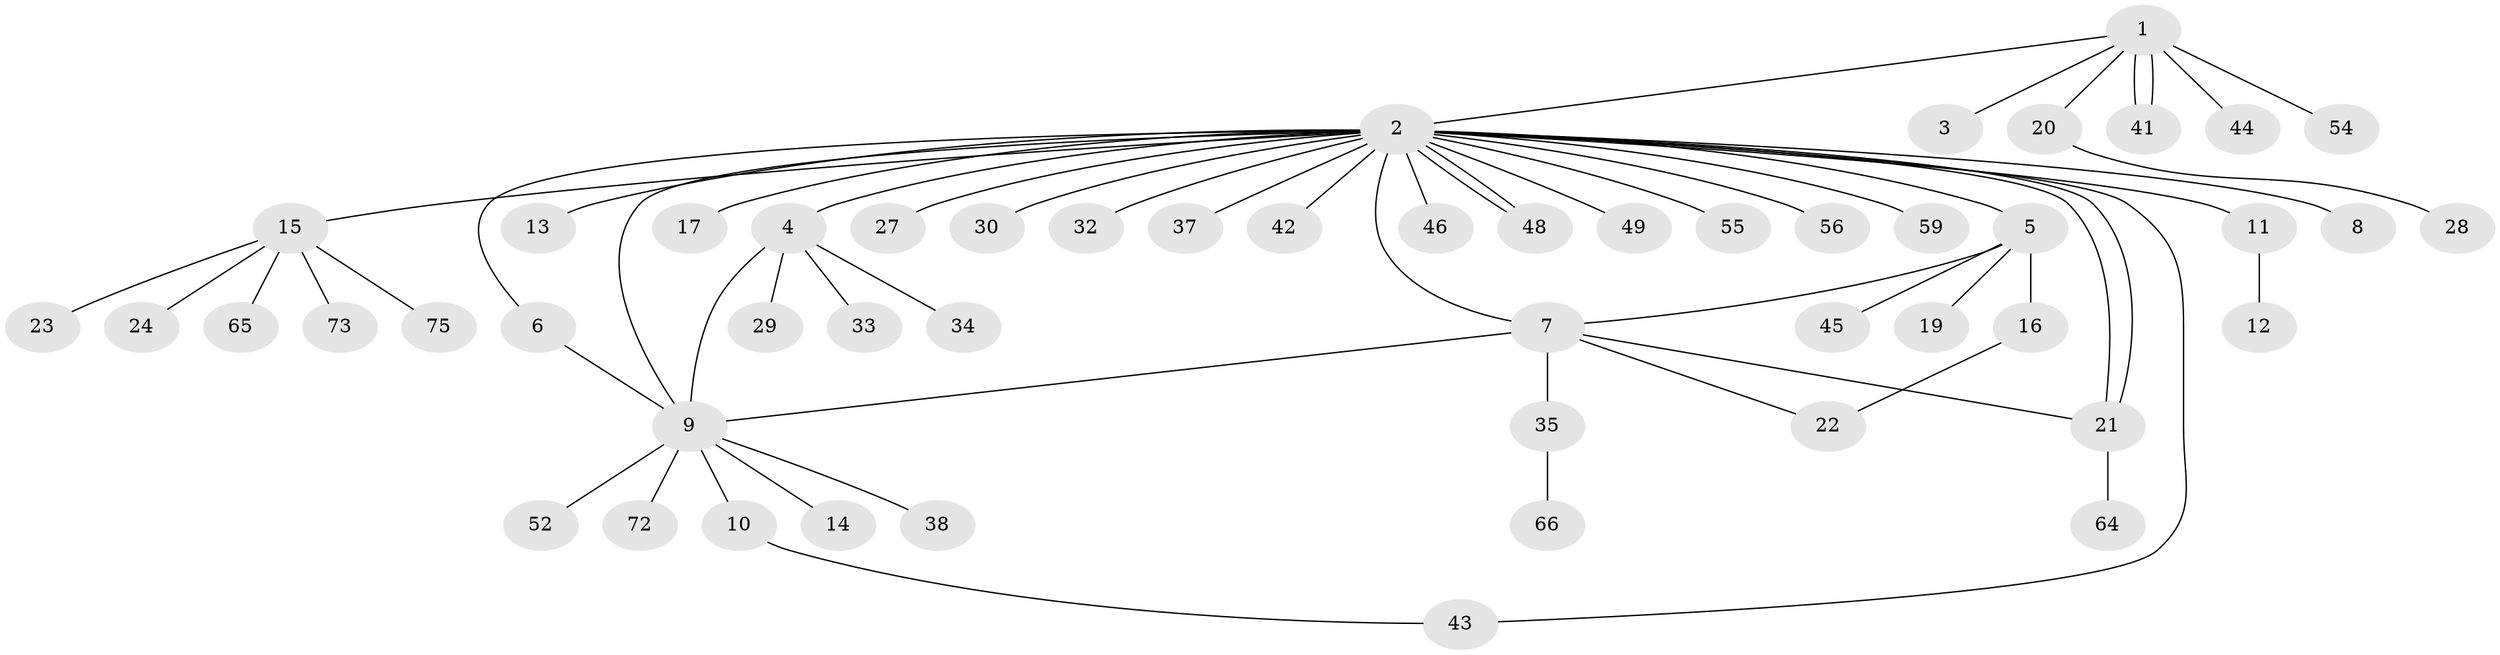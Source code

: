 // original degree distribution, {7: 0.013333333333333334, 28: 0.013333333333333334, 1: 0.6133333333333333, 6: 0.02666666666666667, 5: 0.04, 2: 0.21333333333333335, 9: 0.02666666666666667, 3: 0.02666666666666667, 4: 0.02666666666666667}
// Generated by graph-tools (version 1.1) at 2025/18/03/04/25 18:18:22]
// undirected, 52 vertices, 61 edges
graph export_dot {
graph [start="1"]
  node [color=gray90,style=filled];
  1;
  2;
  3;
  4 [super="+62+18+36"];
  5;
  6;
  7 [super="+67+51+39+57+26+25"];
  8;
  9;
  10;
  11;
  12;
  13;
  14;
  15;
  16 [super="+47"];
  17;
  19 [super="+61"];
  20;
  21;
  22;
  23;
  24;
  27;
  28 [super="+31"];
  29 [super="+71"];
  30;
  32;
  33;
  34;
  35;
  37;
  38;
  41;
  42;
  43;
  44;
  45;
  46;
  48;
  49;
  52 [super="+53"];
  54;
  55 [super="+60"];
  56;
  59;
  64;
  65;
  66;
  72;
  73;
  75;
  1 -- 2;
  1 -- 3;
  1 -- 20;
  1 -- 41;
  1 -- 41;
  1 -- 44;
  1 -- 54;
  2 -- 4 [weight=2];
  2 -- 5;
  2 -- 6;
  2 -- 7 [weight=2];
  2 -- 8;
  2 -- 9;
  2 -- 11;
  2 -- 13;
  2 -- 15;
  2 -- 17;
  2 -- 21;
  2 -- 21;
  2 -- 27;
  2 -- 30;
  2 -- 32;
  2 -- 37;
  2 -- 42;
  2 -- 43;
  2 -- 46;
  2 -- 48;
  2 -- 48;
  2 -- 49;
  2 -- 55;
  2 -- 56;
  2 -- 59;
  4 -- 9;
  4 -- 29;
  4 -- 33;
  4 -- 34;
  5 -- 16;
  5 -- 19;
  5 -- 45;
  5 -- 7;
  6 -- 9;
  7 -- 21;
  7 -- 22;
  7 -- 9;
  7 -- 35;
  9 -- 10;
  9 -- 14;
  9 -- 38;
  9 -- 52;
  9 -- 72;
  10 -- 43;
  11 -- 12;
  15 -- 23;
  15 -- 24;
  15 -- 65;
  15 -- 73;
  15 -- 75;
  16 -- 22;
  20 -- 28;
  21 -- 64;
  35 -- 66;
}
